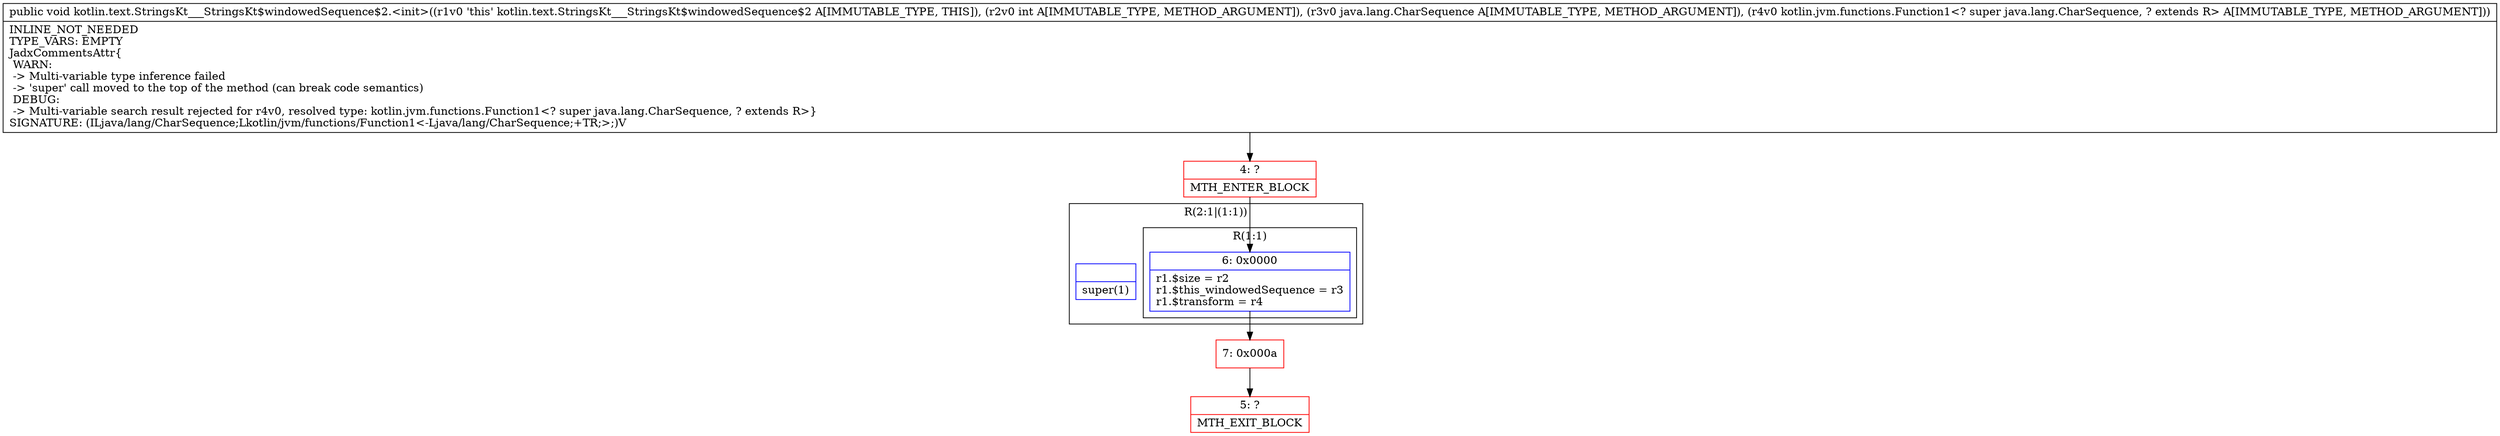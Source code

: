 digraph "CFG forkotlin.text.StringsKt___StringsKt$windowedSequence$2.\<init\>(ILjava\/lang\/CharSequence;Lkotlin\/jvm\/functions\/Function1;)V" {
subgraph cluster_Region_10301151 {
label = "R(2:1|(1:1))";
node [shape=record,color=blue];
Node_InsnContainer_153331532 [shape=record,label="{|super(1)\l}"];
subgraph cluster_Region_1288526925 {
label = "R(1:1)";
node [shape=record,color=blue];
Node_6 [shape=record,label="{6\:\ 0x0000|r1.$size = r2\lr1.$this_windowedSequence = r3\lr1.$transform = r4\l}"];
}
}
Node_4 [shape=record,color=red,label="{4\:\ ?|MTH_ENTER_BLOCK\l}"];
Node_7 [shape=record,color=red,label="{7\:\ 0x000a}"];
Node_5 [shape=record,color=red,label="{5\:\ ?|MTH_EXIT_BLOCK\l}"];
MethodNode[shape=record,label="{public void kotlin.text.StringsKt___StringsKt$windowedSequence$2.\<init\>((r1v0 'this' kotlin.text.StringsKt___StringsKt$windowedSequence$2 A[IMMUTABLE_TYPE, THIS]), (r2v0 int A[IMMUTABLE_TYPE, METHOD_ARGUMENT]), (r3v0 java.lang.CharSequence A[IMMUTABLE_TYPE, METHOD_ARGUMENT]), (r4v0 kotlin.jvm.functions.Function1\<? super java.lang.CharSequence, ? extends R\> A[IMMUTABLE_TYPE, METHOD_ARGUMENT]))  | INLINE_NOT_NEEDED\lTYPE_VARS: EMPTY\lJadxCommentsAttr\{\l WARN: \l \-\> Multi\-variable type inference failed\l \-\> 'super' call moved to the top of the method (can break code semantics)\l DEBUG: \l \-\> Multi\-variable search result rejected for r4v0, resolved type: kotlin.jvm.functions.Function1\<? super java.lang.CharSequence, ? extends R\>\}\lSIGNATURE: (ILjava\/lang\/CharSequence;Lkotlin\/jvm\/functions\/Function1\<\-Ljava\/lang\/CharSequence;+TR;\>;)V\l}"];
MethodNode -> Node_4;Node_6 -> Node_7;
Node_4 -> Node_6;
Node_7 -> Node_5;
}

